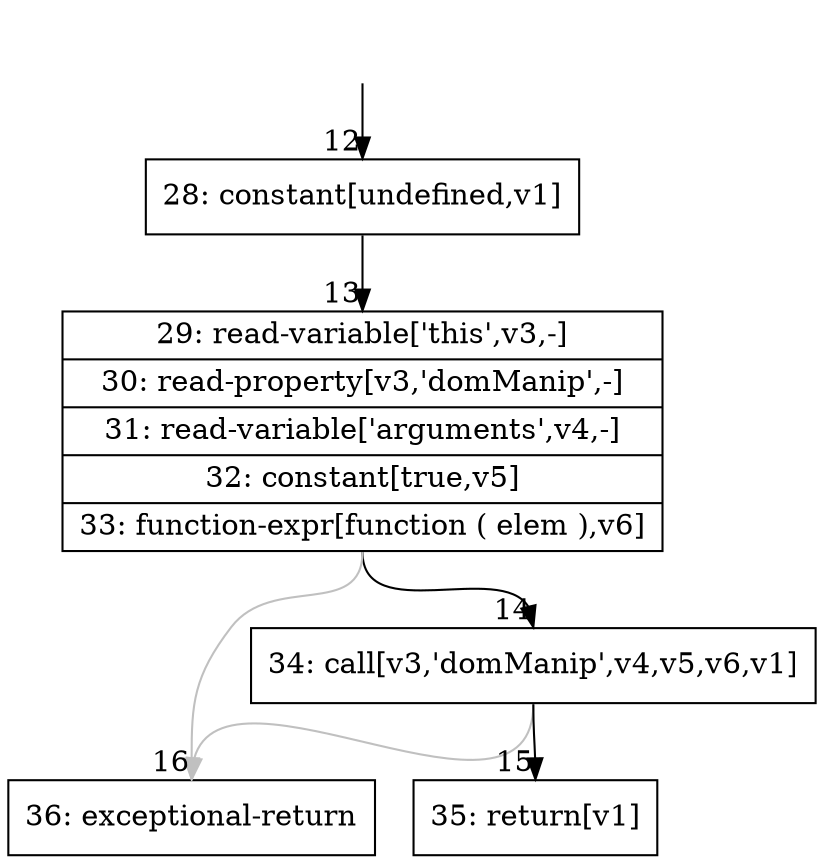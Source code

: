 digraph {
rankdir="TD"
BB_entry1[shape=none,label=""];
BB_entry1 -> BB12 [tailport=s, headport=n, headlabel="    12"]
BB12 [shape=record label="{28: constant[undefined,v1]}" ] 
BB12 -> BB13 [tailport=s, headport=n, headlabel="      13"]
BB13 [shape=record label="{29: read-variable['this',v3,-]|30: read-property[v3,'domManip',-]|31: read-variable['arguments',v4,-]|32: constant[true,v5]|33: function-expr[function ( elem ),v6]}" ] 
BB13 -> BB14 [tailport=s, headport=n, headlabel="      14"]
BB13 -> BB16 [tailport=s, headport=n, color=gray, headlabel="      16"]
BB14 [shape=record label="{34: call[v3,'domManip',v4,v5,v6,v1]}" ] 
BB14 -> BB15 [tailport=s, headport=n, headlabel="      15"]
BB14 -> BB16 [tailport=s, headport=n, color=gray]
BB15 [shape=record label="{35: return[v1]}" ] 
BB16 [shape=record label="{36: exceptional-return}" ] 
}
